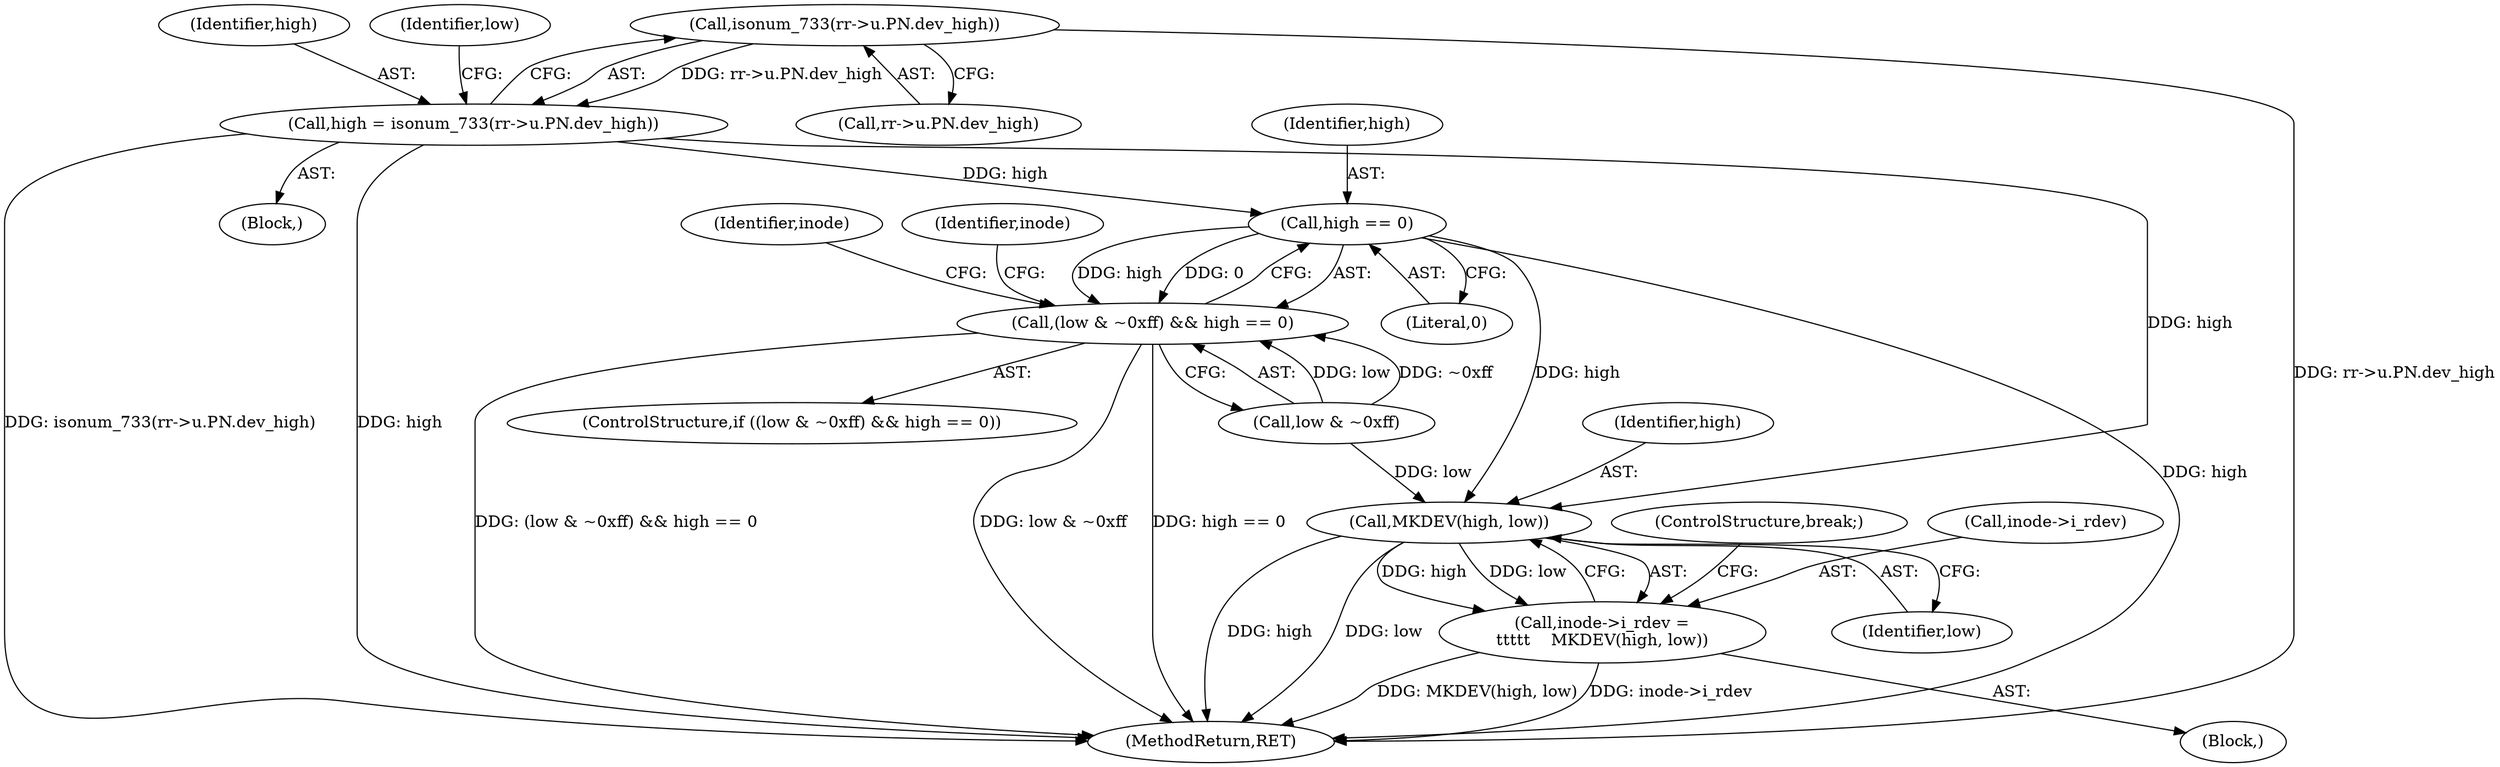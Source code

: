 digraph "0_linux_410dd3cf4c9b36f27ed4542ee18b1af5e68645a4_2@pointer" {
"1000383" [label="(Call,isonum_733(rr->u.PN.dev_high))"];
"1000381" [label="(Call,high = isonum_733(rr->u.PN.dev_high))"];
"1000406" [label="(Call,high == 0)"];
"1000402" [label="(Call,(low & ~0xff) && high == 0)"];
"1000427" [label="(Call,MKDEV(high, low))"];
"1000423" [label="(Call,inode->i_rdev =\n\t\t\t\t\t    MKDEV(high, low))"];
"1000383" [label="(Call,isonum_733(rr->u.PN.dev_high))"];
"1000423" [label="(Call,inode->i_rdev =\n\t\t\t\t\t    MKDEV(high, low))"];
"1000412" [label="(Identifier,inode)"];
"1000381" [label="(Call,high = isonum_733(rr->u.PN.dev_high))"];
"1000425" [label="(Identifier,inode)"];
"1000422" [label="(Block,)"];
"1000378" [label="(Block,)"];
"1000427" [label="(Call,MKDEV(high, low))"];
"1000382" [label="(Identifier,high)"];
"1000982" [label="(MethodReturn,RET)"];
"1000403" [label="(Call,low & ~0xff)"];
"1000384" [label="(Call,rr->u.PN.dev_high)"];
"1000408" [label="(Literal,0)"];
"1000429" [label="(Identifier,low)"];
"1000407" [label="(Identifier,high)"];
"1000428" [label="(Identifier,high)"];
"1000406" [label="(Call,high == 0)"];
"1000430" [label="(ControlStructure,break;)"];
"1000392" [label="(Identifier,low)"];
"1000424" [label="(Call,inode->i_rdev)"];
"1000401" [label="(ControlStructure,if ((low & ~0xff) && high == 0))"];
"1000402" [label="(Call,(low & ~0xff) && high == 0)"];
"1000383" -> "1000381"  [label="AST: "];
"1000383" -> "1000384"  [label="CFG: "];
"1000384" -> "1000383"  [label="AST: "];
"1000381" -> "1000383"  [label="CFG: "];
"1000383" -> "1000982"  [label="DDG: rr->u.PN.dev_high"];
"1000383" -> "1000381"  [label="DDG: rr->u.PN.dev_high"];
"1000381" -> "1000378"  [label="AST: "];
"1000382" -> "1000381"  [label="AST: "];
"1000392" -> "1000381"  [label="CFG: "];
"1000381" -> "1000982"  [label="DDG: isonum_733(rr->u.PN.dev_high)"];
"1000381" -> "1000982"  [label="DDG: high"];
"1000381" -> "1000406"  [label="DDG: high"];
"1000381" -> "1000427"  [label="DDG: high"];
"1000406" -> "1000402"  [label="AST: "];
"1000406" -> "1000408"  [label="CFG: "];
"1000407" -> "1000406"  [label="AST: "];
"1000408" -> "1000406"  [label="AST: "];
"1000402" -> "1000406"  [label="CFG: "];
"1000406" -> "1000982"  [label="DDG: high"];
"1000406" -> "1000402"  [label="DDG: high"];
"1000406" -> "1000402"  [label="DDG: 0"];
"1000406" -> "1000427"  [label="DDG: high"];
"1000402" -> "1000401"  [label="AST: "];
"1000402" -> "1000403"  [label="CFG: "];
"1000403" -> "1000402"  [label="AST: "];
"1000412" -> "1000402"  [label="CFG: "];
"1000425" -> "1000402"  [label="CFG: "];
"1000402" -> "1000982"  [label="DDG: (low & ~0xff) && high == 0"];
"1000402" -> "1000982"  [label="DDG: low & ~0xff"];
"1000402" -> "1000982"  [label="DDG: high == 0"];
"1000403" -> "1000402"  [label="DDG: low"];
"1000403" -> "1000402"  [label="DDG: ~0xff"];
"1000427" -> "1000423"  [label="AST: "];
"1000427" -> "1000429"  [label="CFG: "];
"1000428" -> "1000427"  [label="AST: "];
"1000429" -> "1000427"  [label="AST: "];
"1000423" -> "1000427"  [label="CFG: "];
"1000427" -> "1000982"  [label="DDG: high"];
"1000427" -> "1000982"  [label="DDG: low"];
"1000427" -> "1000423"  [label="DDG: high"];
"1000427" -> "1000423"  [label="DDG: low"];
"1000403" -> "1000427"  [label="DDG: low"];
"1000423" -> "1000422"  [label="AST: "];
"1000424" -> "1000423"  [label="AST: "];
"1000430" -> "1000423"  [label="CFG: "];
"1000423" -> "1000982"  [label="DDG: MKDEV(high, low)"];
"1000423" -> "1000982"  [label="DDG: inode->i_rdev"];
}

